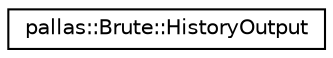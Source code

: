 digraph "Graphical Class Hierarchy"
{
  edge [fontname="Helvetica",fontsize="10",labelfontname="Helvetica",labelfontsize="10"];
  node [fontname="Helvetica",fontsize="10",shape=record];
  rankdir="LR";
  Node1 [label="pallas::Brute::HistoryOutput",height=0.2,width=0.4,color="black", fillcolor="white", style="filled",URL="$structpallas_1_1_brute_1_1_history_output.html",tooltip="Stores information about the state of the system for at a given iteration number. ..."];
}
